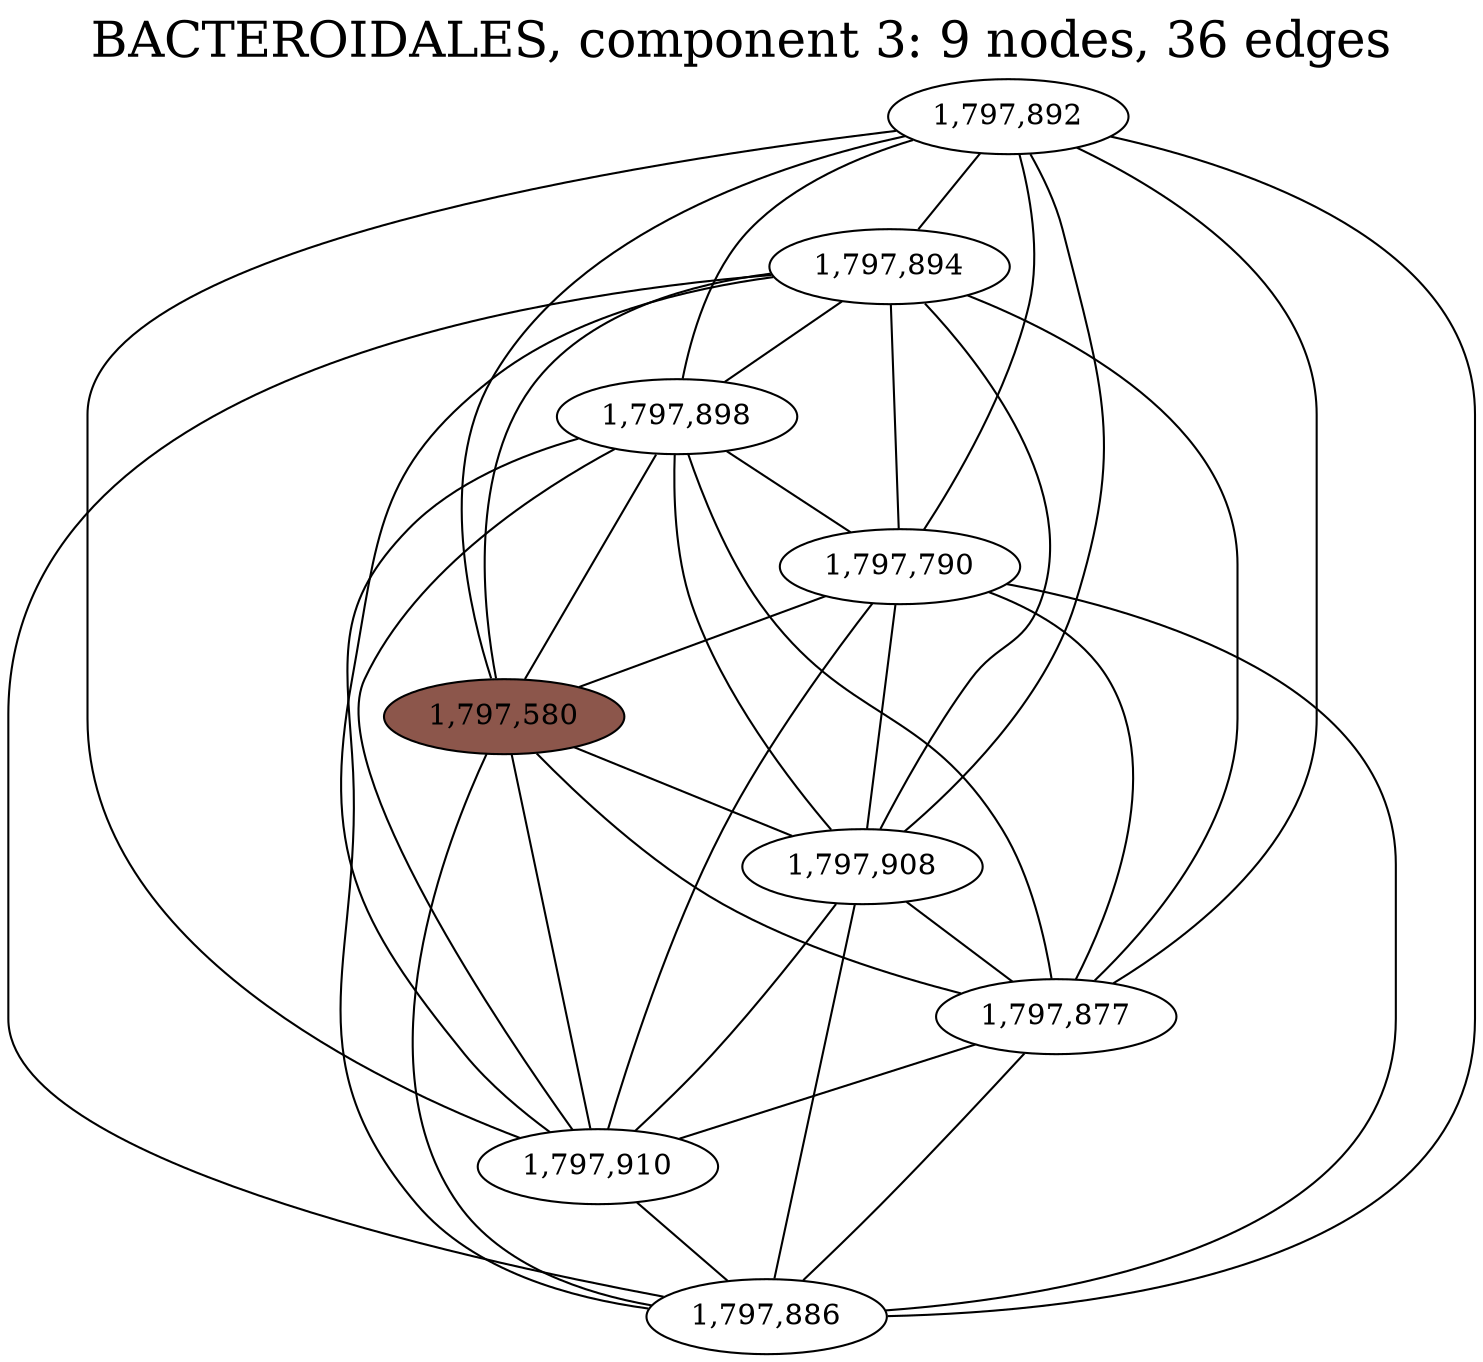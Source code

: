 graph BACTEROIDALES_cc3 {
	overlap="prism50";
	outputorder="edgesfirst";
	label="BACTEROIDALES, component 3: 9 nodes, 36 edges";
	labelloc="t";
	fontsize=24;
	"1,797,892" [style="filled", fillcolor="#ffffff", fontcolor="#000000"];
	"1,797,894" [style="filled", fillcolor="#ffffff", fontcolor="#000000"];
	"1,797,898" [style="filled", fillcolor="#ffffff", fontcolor="#000000"];
	"1,797,790" [style="filled", fillcolor="#ffffff", fontcolor="#000000"];
	"1,797,580" [style="filled", fillcolor="#8c564b", fontcolor="#000000"];
	"1,797,908" [style="filled", fillcolor="#ffffff", fontcolor="#000000"];
	"1,797,877" [style="filled", fillcolor="#ffffff", fontcolor="#000000"];
	"1,797,910" [style="filled", fillcolor="#ffffff", fontcolor="#000000"];
	"1,797,886" [style="filled", fillcolor="#ffffff", fontcolor="#000000"];
	"1,797,892" -- "1,797,580";
	"1,797,892" -- "1,797,790";
	"1,797,892" -- "1,797,877";
	"1,797,892" -- "1,797,886";
	"1,797,892" -- "1,797,894";
	"1,797,892" -- "1,797,898";
	"1,797,892" -- "1,797,908";
	"1,797,892" -- "1,797,910";
	"1,797,894" -- "1,797,580";
	"1,797,894" -- "1,797,790";
	"1,797,894" -- "1,797,877";
	"1,797,894" -- "1,797,886";
	"1,797,894" -- "1,797,898";
	"1,797,894" -- "1,797,908";
	"1,797,894" -- "1,797,910";
	"1,797,898" -- "1,797,580";
	"1,797,898" -- "1,797,790";
	"1,797,898" -- "1,797,877";
	"1,797,898" -- "1,797,886";
	"1,797,898" -- "1,797,908";
	"1,797,898" -- "1,797,910";
	"1,797,790" -- "1,797,580";
	"1,797,790" -- "1,797,877";
	"1,797,790" -- "1,797,886";
	"1,797,790" -- "1,797,908";
	"1,797,790" -- "1,797,910";
	"1,797,580" -- "1,797,877";
	"1,797,580" -- "1,797,886";
	"1,797,580" -- "1,797,908";
	"1,797,580" -- "1,797,910";
	"1,797,908" -- "1,797,877";
	"1,797,908" -- "1,797,886";
	"1,797,908" -- "1,797,910";
	"1,797,877" -- "1,797,886";
	"1,797,877" -- "1,797,910";
	"1,797,910" -- "1,797,886";
}